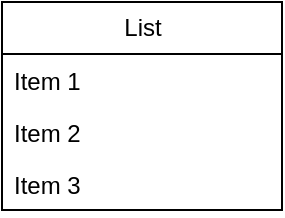 <mxfile version="21.2.9" type="github">
  <diagram name="Page-1" id="6hC9zHLFaGml9jKADn4w">
    <mxGraphModel dx="1434" dy="764" grid="1" gridSize="10" guides="1" tooltips="1" connect="1" arrows="1" fold="1" page="1" pageScale="1" pageWidth="850" pageHeight="1100" math="0" shadow="0">
      <root>
        <mxCell id="0" />
        <mxCell id="1" parent="0" />
        <mxCell id="7Pvb2QkRzq3vj3jDQ343-1" value="List" style="swimlane;fontStyle=0;childLayout=stackLayout;horizontal=1;startSize=26;fillColor=none;horizontalStack=0;resizeParent=1;resizeParentMax=0;resizeLast=0;collapsible=1;marginBottom=0;html=1;" vertex="1" parent="1">
          <mxGeometry x="80" y="80" width="140" height="104" as="geometry" />
        </mxCell>
        <mxCell id="7Pvb2QkRzq3vj3jDQ343-2" value="Item 1" style="text;strokeColor=none;fillColor=none;align=left;verticalAlign=top;spacingLeft=4;spacingRight=4;overflow=hidden;rotatable=0;points=[[0,0.5],[1,0.5]];portConstraint=eastwest;whiteSpace=wrap;html=1;" vertex="1" parent="7Pvb2QkRzq3vj3jDQ343-1">
          <mxGeometry y="26" width="140" height="26" as="geometry" />
        </mxCell>
        <mxCell id="7Pvb2QkRzq3vj3jDQ343-3" value="Item 2" style="text;strokeColor=none;fillColor=none;align=left;verticalAlign=top;spacingLeft=4;spacingRight=4;overflow=hidden;rotatable=0;points=[[0,0.5],[1,0.5]];portConstraint=eastwest;whiteSpace=wrap;html=1;" vertex="1" parent="7Pvb2QkRzq3vj3jDQ343-1">
          <mxGeometry y="52" width="140" height="26" as="geometry" />
        </mxCell>
        <mxCell id="7Pvb2QkRzq3vj3jDQ343-4" value="Item 3" style="text;strokeColor=none;fillColor=none;align=left;verticalAlign=top;spacingLeft=4;spacingRight=4;overflow=hidden;rotatable=0;points=[[0,0.5],[1,0.5]];portConstraint=eastwest;whiteSpace=wrap;html=1;" vertex="1" parent="7Pvb2QkRzq3vj3jDQ343-1">
          <mxGeometry y="78" width="140" height="26" as="geometry" />
        </mxCell>
      </root>
    </mxGraphModel>
  </diagram>
</mxfile>
